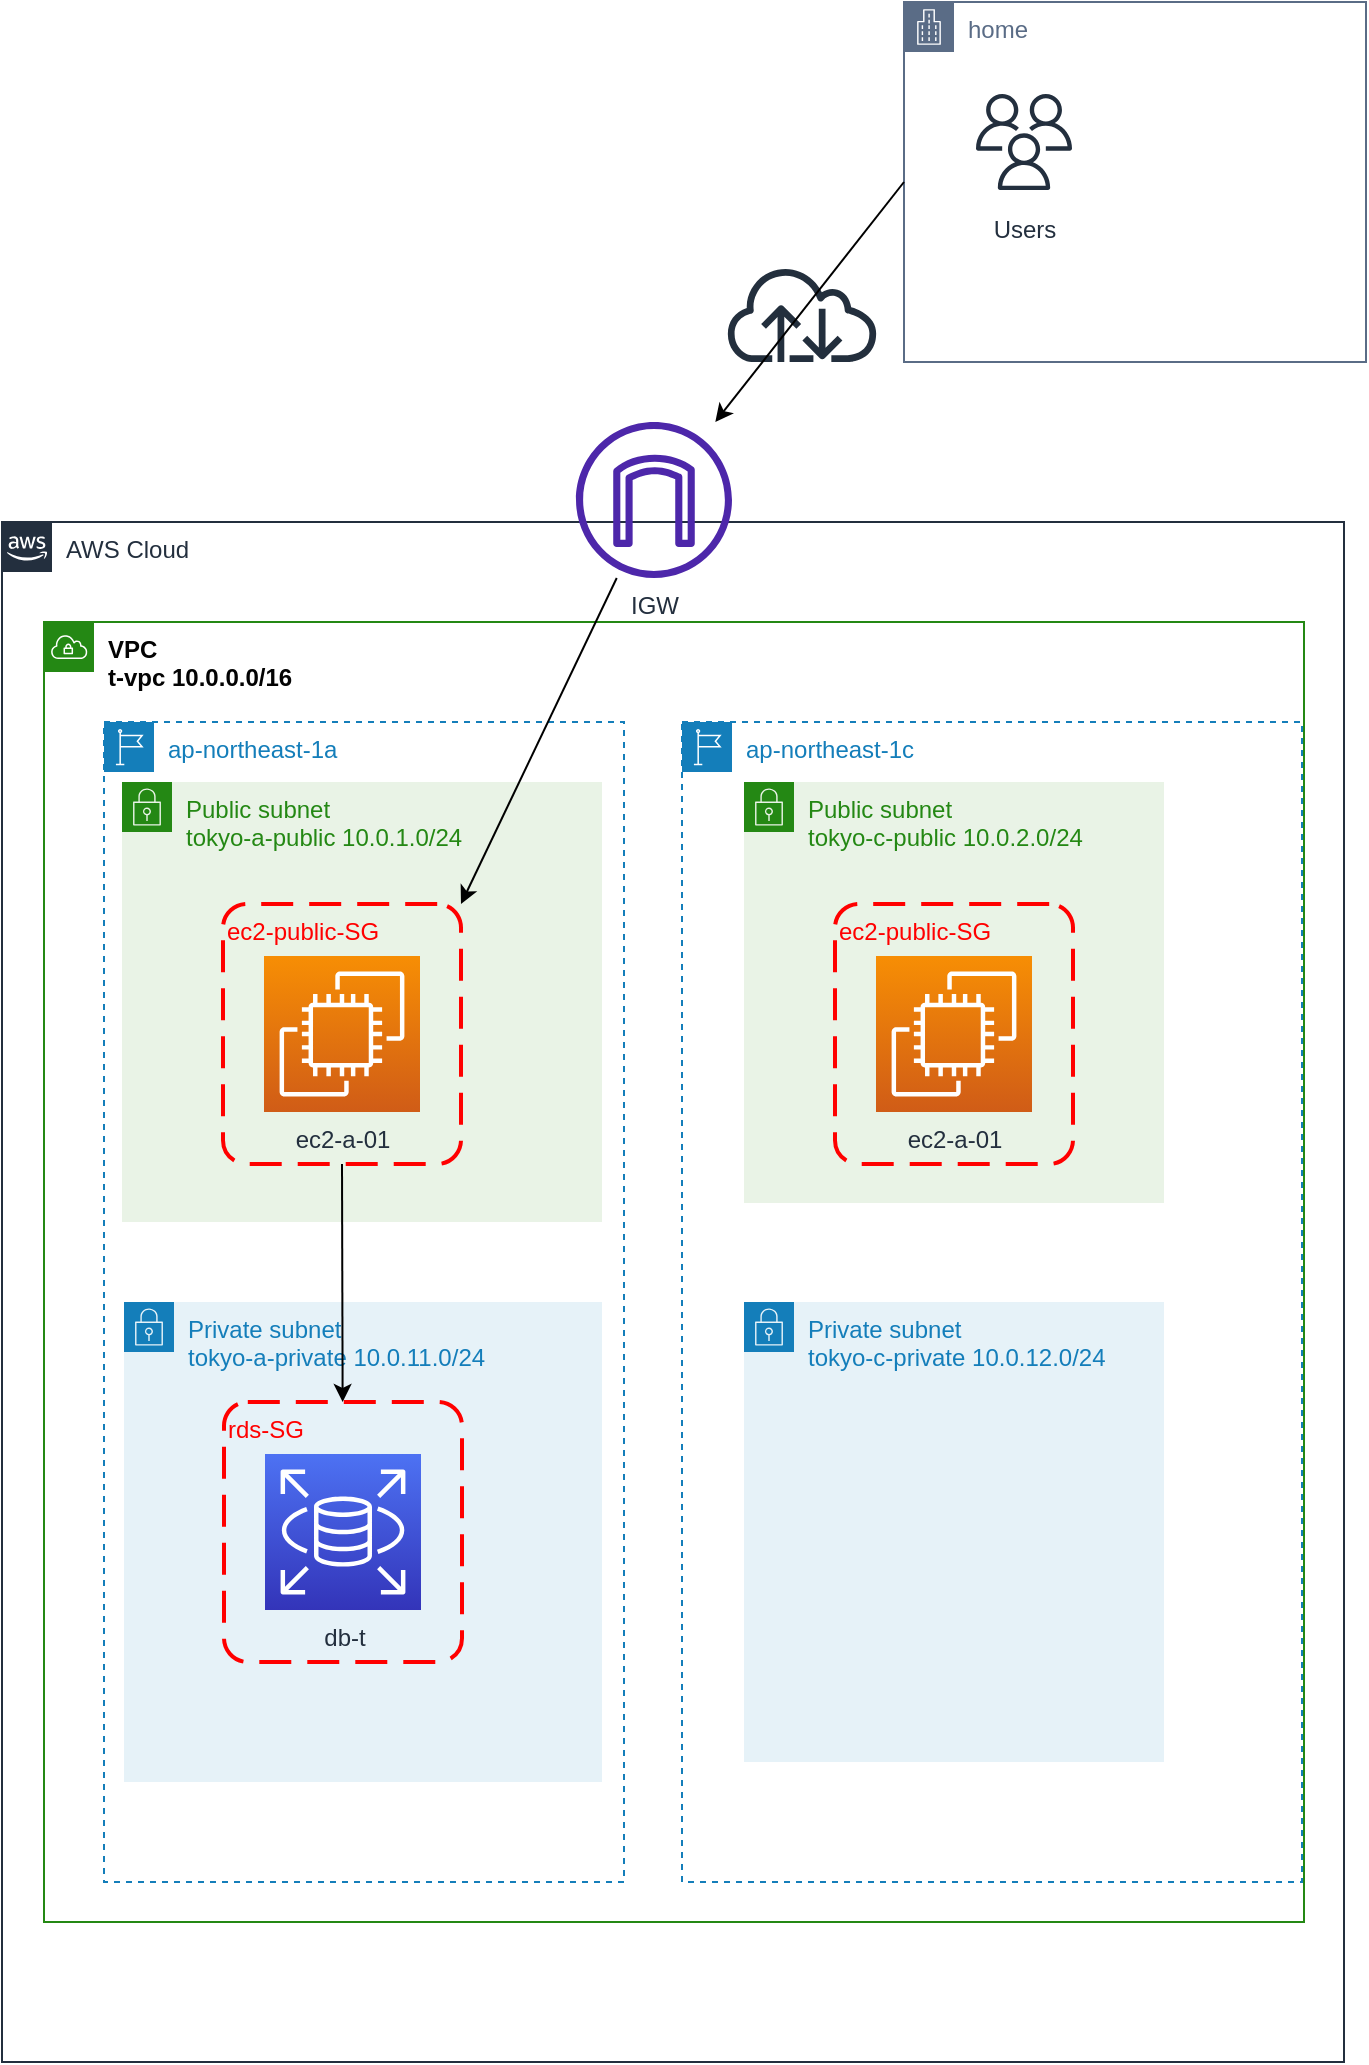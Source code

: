 <mxfile version="20.8.13" type="github">
  <diagram name="ページ1" id="SWU0llsy0J3MO5-SohQX">
    <mxGraphModel dx="917" dy="713" grid="1" gridSize="10" guides="1" tooltips="1" connect="1" arrows="1" fold="1" page="1" pageScale="1" pageWidth="827" pageHeight="1169" math="0" shadow="0">
      <root>
        <mxCell id="0" />
        <mxCell id="1" parent="0" />
        <mxCell id="sVDkX0rvyghIrPFgteqr-16" value="&lt;font color=&quot;#030303&quot;&gt;&lt;b&gt;VPC&lt;br&gt;t-vpc 10.0.0.0/16&lt;/b&gt;&lt;/font&gt;" style="points=[[0,0],[0.25,0],[0.5,0],[0.75,0],[1,0],[1,0.25],[1,0.5],[1,0.75],[1,1],[0.75,1],[0.5,1],[0.25,1],[0,1],[0,0.75],[0,0.5],[0,0.25]];outlineConnect=0;gradientColor=none;html=1;whiteSpace=wrap;fontSize=12;fontStyle=0;container=1;pointerEvents=0;collapsible=0;recursiveResize=0;shape=mxgraph.aws4.group;grIcon=mxgraph.aws4.group_vpc;strokeColor=#248814;fillColor=none;verticalAlign=top;align=left;spacingLeft=30;fontColor=#AAB7B8;dashed=0;movable=1;resizable=1;rotatable=1;deletable=1;editable=1;connectable=1;" parent="1" vertex="1">
          <mxGeometry x="70" y="320" width="630" height="650" as="geometry" />
        </mxCell>
        <mxCell id="sVDkX0rvyghIrPFgteqr-19" value="ap-northeast-1a" style="points=[[0,0],[0.25,0],[0.5,0],[0.75,0],[1,0],[1,0.25],[1,0.5],[1,0.75],[1,1],[0.75,1],[0.5,1],[0.25,1],[0,1],[0,0.75],[0,0.5],[0,0.25]];outlineConnect=0;gradientColor=none;html=1;whiteSpace=wrap;fontSize=12;fontStyle=0;container=1;pointerEvents=0;collapsible=0;recursiveResize=0;shape=mxgraph.aws4.group;grIcon=mxgraph.aws4.group_region;strokeColor=#147EBA;fillColor=none;verticalAlign=top;align=left;spacingLeft=30;fontColor=#147EBA;dashed=1;movable=1;resizable=1;rotatable=1;deletable=1;editable=1;connectable=1;" parent="1" vertex="1">
          <mxGeometry x="100" y="370" width="260" height="580" as="geometry" />
        </mxCell>
        <mxCell id="sVDkX0rvyghIrPFgteqr-20" value="AWS Cloud" style="points=[[0,0],[0.25,0],[0.5,0],[0.75,0],[1,0],[1,0.25],[1,0.5],[1,0.75],[1,1],[0.75,1],[0.5,1],[0.25,1],[0,1],[0,0.75],[0,0.5],[0,0.25]];outlineConnect=0;gradientColor=none;html=1;whiteSpace=wrap;fontSize=12;fontStyle=0;container=1;pointerEvents=0;collapsible=0;recursiveResize=0;shape=mxgraph.aws4.group;grIcon=mxgraph.aws4.group_aws_cloud_alt;strokeColor=#232F3E;fillColor=none;verticalAlign=top;align=left;spacingLeft=30;fontColor=#232F3E;dashed=0;movable=1;resizable=1;rotatable=1;deletable=1;editable=1;connectable=1;" parent="1" vertex="1">
          <mxGeometry x="49" y="270" width="671" height="770" as="geometry" />
        </mxCell>
        <mxCell id="cL78b62v-BaTqtbTXCUB-1" value="ap-northeast-1c" style="points=[[0,0],[0.25,0],[0.5,0],[0.75,0],[1,0],[1,0.25],[1,0.5],[1,0.75],[1,1],[0.75,1],[0.5,1],[0.25,1],[0,1],[0,0.75],[0,0.5],[0,0.25]];outlineConnect=0;gradientColor=none;html=1;whiteSpace=wrap;fontSize=12;fontStyle=0;container=1;pointerEvents=0;collapsible=0;recursiveResize=0;shape=mxgraph.aws4.group;grIcon=mxgraph.aws4.group_region;strokeColor=#147EBA;fillColor=none;verticalAlign=top;align=left;spacingLeft=30;fontColor=#147EBA;dashed=1;movable=1;resizable=1;rotatable=1;deletable=1;editable=1;connectable=1;" parent="sVDkX0rvyghIrPFgteqr-20" vertex="1">
          <mxGeometry x="340" y="100" width="310" height="580" as="geometry" />
        </mxCell>
        <mxCell id="cL78b62v-BaTqtbTXCUB-4" value="Public subnet&lt;br&gt;tokyo-c-public&amp;nbsp;10.0.2.0/24" style="points=[[0,0],[0.25,0],[0.5,0],[0.75,0],[1,0],[1,0.25],[1,0.5],[1,0.75],[1,1],[0.75,1],[0.5,1],[0.25,1],[0,1],[0,0.75],[0,0.5],[0,0.25]];outlineConnect=0;gradientColor=none;html=1;whiteSpace=wrap;fontSize=12;fontStyle=0;container=1;pointerEvents=0;collapsible=0;recursiveResize=0;shape=mxgraph.aws4.group;grIcon=mxgraph.aws4.group_security_group;grStroke=0;strokeColor=#248814;fillColor=#E9F3E6;verticalAlign=top;align=left;spacingLeft=30;fontColor=#248814;dashed=0;movable=1;resizable=1;rotatable=1;deletable=1;editable=1;connectable=1;" parent="cL78b62v-BaTqtbTXCUB-1" vertex="1">
          <mxGeometry x="31" y="30" width="210" height="210.5" as="geometry" />
        </mxCell>
        <mxCell id="cL78b62v-BaTqtbTXCUB-5" value="ec2-a-01" style="sketch=0;points=[[0,0,0],[0.25,0,0],[0.5,0,0],[0.75,0,0],[1,0,0],[0,1,0],[0.25,1,0],[0.5,1,0],[0.75,1,0],[1,1,0],[0,0.25,0],[0,0.5,0],[0,0.75,0],[1,0.25,0],[1,0.5,0],[1,0.75,0]];outlineConnect=0;fontColor=#232F3E;gradientColor=#F78E04;gradientDirection=north;fillColor=#D05C17;strokeColor=#ffffff;dashed=0;verticalLabelPosition=bottom;verticalAlign=top;align=center;html=1;fontSize=12;fontStyle=0;aspect=fixed;shape=mxgraph.aws4.resourceIcon;resIcon=mxgraph.aws4.ec2;movable=1;resizable=1;rotatable=1;deletable=1;editable=1;connectable=1;" parent="cL78b62v-BaTqtbTXCUB-4" vertex="1">
          <mxGeometry x="66" y="87" width="78" height="78" as="geometry" />
        </mxCell>
        <mxCell id="cL78b62v-BaTqtbTXCUB-13" value="ec2-public-SG" style="rounded=1;arcSize=10;dashed=1;strokeColor=#ff0000;fillColor=none;gradientColor=none;dashPattern=8 4;strokeWidth=2;fontColor=#FF0000;horizontal=1;verticalAlign=top;align=left;movable=1;resizable=1;rotatable=1;deletable=1;editable=1;connectable=1;flipH=1;" parent="cL78b62v-BaTqtbTXCUB-4" vertex="1">
          <mxGeometry x="45.5" y="61" width="119" height="130" as="geometry" />
        </mxCell>
        <mxCell id="cL78b62v-BaTqtbTXCUB-6" value="Private subnet&lt;br&gt;tokyo-c-private&amp;nbsp;10.0.12.0/24" style="points=[[0,0],[0.25,0],[0.5,0],[0.75,0],[1,0],[1,0.25],[1,0.5],[1,0.75],[1,1],[0.75,1],[0.5,1],[0.25,1],[0,1],[0,0.75],[0,0.5],[0,0.25]];outlineConnect=0;gradientColor=none;html=1;whiteSpace=wrap;fontSize=12;fontStyle=0;container=1;pointerEvents=0;collapsible=0;recursiveResize=0;shape=mxgraph.aws4.group;grIcon=mxgraph.aws4.group_security_group;grStroke=0;strokeColor=#147EBA;fillColor=#E6F2F8;verticalAlign=top;align=left;spacingLeft=30;fontColor=#147EBA;dashed=0;movable=1;resizable=1;rotatable=1;deletable=1;editable=1;connectable=1;" parent="cL78b62v-BaTqtbTXCUB-1" vertex="1">
          <mxGeometry x="31" y="290" width="210" height="230" as="geometry" />
        </mxCell>
        <mxCell id="sVDkX0rvyghIrPFgteqr-3" value="Private subnet&lt;br&gt;tokyo-a-private&amp;nbsp;10.0.11.0/24" style="points=[[0,0],[0.25,0],[0.5,0],[0.75,0],[1,0],[1,0.25],[1,0.5],[1,0.75],[1,1],[0.75,1],[0.5,1],[0.25,1],[0,1],[0,0.75],[0,0.5],[0,0.25]];outlineConnect=0;gradientColor=none;html=1;whiteSpace=wrap;fontSize=12;fontStyle=0;container=1;pointerEvents=0;collapsible=0;recursiveResize=0;shape=mxgraph.aws4.group;grIcon=mxgraph.aws4.group_security_group;grStroke=0;strokeColor=#147EBA;fillColor=#E6F2F8;verticalAlign=top;align=left;spacingLeft=30;fontColor=#147EBA;dashed=0;movable=1;resizable=1;rotatable=1;deletable=1;editable=1;connectable=1;" parent="sVDkX0rvyghIrPFgteqr-20" vertex="1">
          <mxGeometry x="61" y="390" width="239" height="240" as="geometry" />
        </mxCell>
        <mxCell id="sVDkX0rvyghIrPFgteqr-7" value="db-t" style="sketch=0;points=[[0,0,0],[0.25,0,0],[0.5,0,0],[0.75,0,0],[1,0,0],[0,1,0],[0.25,1,0],[0.5,1,0],[0.75,1,0],[1,1,0],[0,0.25,0],[0,0.5,0],[0,0.75,0],[1,0.25,0],[1,0.5,0],[1,0.75,0]];outlineConnect=0;fontColor=#232F3E;gradientColor=#4D72F3;gradientDirection=north;fillColor=#3334B9;strokeColor=#ffffff;dashed=0;verticalLabelPosition=bottom;verticalAlign=top;align=center;html=1;fontSize=12;fontStyle=0;aspect=fixed;shape=mxgraph.aws4.resourceIcon;resIcon=mxgraph.aws4.rds;movable=1;resizable=1;rotatable=1;deletable=1;editable=1;connectable=1;" parent="sVDkX0rvyghIrPFgteqr-3" vertex="1">
          <mxGeometry x="70.5" y="76" width="78" height="78" as="geometry" />
        </mxCell>
        <mxCell id="cL78b62v-BaTqtbTXCUB-12" value="rds-SG" style="rounded=1;arcSize=10;dashed=1;strokeColor=#ff0000;fillColor=none;gradientColor=none;dashPattern=8 4;strokeWidth=2;fontColor=#FF0000;horizontal=1;verticalAlign=top;align=left;movable=1;resizable=1;rotatable=1;deletable=1;editable=1;connectable=1;" parent="sVDkX0rvyghIrPFgteqr-3" vertex="1">
          <mxGeometry x="50" y="50" width="119" height="130" as="geometry" />
        </mxCell>
        <mxCell id="sVDkX0rvyghIrPFgteqr-5" value="Public subnet&amp;nbsp;&lt;br&gt;tokyo-a-public&amp;nbsp;10.0.1.0/24" style="points=[[0,0],[0.25,0],[0.5,0],[0.75,0],[1,0],[1,0.25],[1,0.5],[1,0.75],[1,1],[0.75,1],[0.5,1],[0.25,1],[0,1],[0,0.75],[0,0.5],[0,0.25]];outlineConnect=0;gradientColor=none;html=1;whiteSpace=wrap;fontSize=12;fontStyle=0;container=1;pointerEvents=0;collapsible=0;recursiveResize=0;shape=mxgraph.aws4.group;grIcon=mxgraph.aws4.group_security_group;grStroke=0;strokeColor=#248814;fillColor=#E9F3E6;verticalAlign=top;align=left;spacingLeft=30;fontColor=#248814;dashed=0;movable=1;resizable=1;rotatable=1;deletable=1;editable=1;connectable=1;" parent="sVDkX0rvyghIrPFgteqr-20" vertex="1">
          <mxGeometry x="60" y="130" width="240" height="220" as="geometry" />
        </mxCell>
        <mxCell id="sVDkX0rvyghIrPFgteqr-6" value="ec2-a-01" style="sketch=0;points=[[0,0,0],[0.25,0,0],[0.5,0,0],[0.75,0,0],[1,0,0],[0,1,0],[0.25,1,0],[0.5,1,0],[0.75,1,0],[1,1,0],[0,0.25,0],[0,0.5,0],[0,0.75,0],[1,0.25,0],[1,0.5,0],[1,0.75,0]];outlineConnect=0;fontColor=#232F3E;gradientColor=#F78E04;gradientDirection=north;fillColor=#D05C17;strokeColor=#ffffff;dashed=0;verticalLabelPosition=bottom;verticalAlign=top;align=center;html=1;fontSize=12;fontStyle=0;aspect=fixed;shape=mxgraph.aws4.resourceIcon;resIcon=mxgraph.aws4.ec2;movable=1;resizable=1;rotatable=1;deletable=1;editable=1;connectable=1;" parent="sVDkX0rvyghIrPFgteqr-5" vertex="1">
          <mxGeometry x="71" y="87" width="78" height="78" as="geometry" />
        </mxCell>
        <mxCell id="cL78b62v-BaTqtbTXCUB-14" value="ec2-public-SG" style="rounded=1;arcSize=10;dashed=1;strokeColor=#ff0000;fillColor=none;gradientColor=none;dashPattern=8 4;strokeWidth=2;fontColor=#FF0000;horizontal=1;verticalAlign=top;align=left;movable=1;resizable=1;rotatable=1;deletable=1;editable=1;connectable=1;flipH=1;" parent="sVDkX0rvyghIrPFgteqr-5" vertex="1">
          <mxGeometry x="50.5" y="61" width="119" height="130" as="geometry" />
        </mxCell>
        <mxCell id="sVDkX0rvyghIrPFgteqr-18" value="IGW" style="sketch=0;outlineConnect=0;fontColor=#232F3E;gradientColor=none;fillColor=#4D27AA;strokeColor=none;dashed=0;verticalLabelPosition=bottom;verticalAlign=top;align=center;html=1;fontSize=12;fontStyle=0;aspect=fixed;pointerEvents=1;shape=mxgraph.aws4.internet_gateway;movable=1;resizable=1;rotatable=1;deletable=1;editable=1;connectable=1;" parent="sVDkX0rvyghIrPFgteqr-20" vertex="1">
          <mxGeometry x="287" y="-50" width="78" height="78" as="geometry" />
        </mxCell>
        <mxCell id="cL78b62v-BaTqtbTXCUB-18" value="" style="endArrow=classic;html=1;rounded=0;fontColor=#FF0000;movable=1;resizable=1;rotatable=1;deletable=1;editable=1;connectable=1;entryX=1;entryY=0;entryDx=0;entryDy=0;" parent="sVDkX0rvyghIrPFgteqr-20" source="sVDkX0rvyghIrPFgteqr-18" target="cL78b62v-BaTqtbTXCUB-14" edge="1">
          <mxGeometry width="50" height="50" relative="1" as="geometry">
            <mxPoint x="331" y="150" as="sourcePoint" />
            <mxPoint x="381" y="100" as="targetPoint" />
          </mxGeometry>
        </mxCell>
        <mxCell id="cL78b62v-BaTqtbTXCUB-36" value="" style="endArrow=classic;html=1;rounded=0;fontColor=#FF0000;movable=1;resizable=1;rotatable=1;deletable=1;editable=1;connectable=1;exitX=0.5;exitY=1;exitDx=0;exitDy=0;" parent="sVDkX0rvyghIrPFgteqr-20" source="cL78b62v-BaTqtbTXCUB-14" target="cL78b62v-BaTqtbTXCUB-12" edge="1">
          <mxGeometry width="50" height="50" relative="1" as="geometry">
            <mxPoint x="317.369" y="37.999" as="sourcePoint" />
            <mxPoint x="239.5" y="201" as="targetPoint" />
          </mxGeometry>
        </mxCell>
        <mxCell id="cL78b62v-BaTqtbTXCUB-15" value="home" style="points=[[0,0],[0.25,0],[0.5,0],[0.75,0],[1,0],[1,0.25],[1,0.5],[1,0.75],[1,1],[0.75,1],[0.5,1],[0.25,1],[0,1],[0,0.75],[0,0.5],[0,0.25]];outlineConnect=0;gradientColor=none;html=1;whiteSpace=wrap;fontSize=12;fontStyle=0;container=1;pointerEvents=0;collapsible=0;recursiveResize=0;shape=mxgraph.aws4.group;grIcon=mxgraph.aws4.group_corporate_data_center;strokeColor=#5A6C86;fillColor=none;verticalAlign=top;align=left;spacingLeft=30;fontColor=#5A6C86;dashed=0;movable=1;resizable=1;rotatable=1;deletable=1;editable=1;connectable=1;" parent="1" vertex="1">
          <mxGeometry x="500" y="10" width="231" height="180" as="geometry" />
        </mxCell>
        <mxCell id="cL78b62v-BaTqtbTXCUB-11" value="Users" style="sketch=0;outlineConnect=0;fontColor=#232F3E;gradientColor=none;strokeColor=#232F3E;fillColor=#ffffff;dashed=0;verticalLabelPosition=bottom;verticalAlign=top;align=center;html=1;fontSize=12;fontStyle=0;aspect=fixed;shape=mxgraph.aws4.resourceIcon;resIcon=mxgraph.aws4.users;movable=1;resizable=1;rotatable=1;deletable=1;editable=1;connectable=1;" parent="cL78b62v-BaTqtbTXCUB-15" vertex="1">
          <mxGeometry x="30" y="40" width="60" height="60" as="geometry" />
        </mxCell>
        <mxCell id="cL78b62v-BaTqtbTXCUB-16" value="" style="sketch=0;outlineConnect=0;fontColor=#232F3E;gradientColor=none;fillColor=#232F3D;strokeColor=none;dashed=0;verticalLabelPosition=bottom;verticalAlign=top;align=center;html=1;fontSize=12;fontStyle=0;aspect=fixed;pointerEvents=1;shape=mxgraph.aws4.internet;movable=1;resizable=1;rotatable=1;deletable=1;editable=1;connectable=1;" parent="1" vertex="1">
          <mxGeometry x="410" y="142" width="78" height="48" as="geometry" />
        </mxCell>
        <mxCell id="cL78b62v-BaTqtbTXCUB-17" value="" style="endArrow=classic;html=1;rounded=0;fontColor=#FF0000;exitX=0;exitY=0.5;exitDx=0;exitDy=0;movable=1;resizable=1;rotatable=1;deletable=1;editable=1;connectable=1;" parent="1" source="cL78b62v-BaTqtbTXCUB-15" target="sVDkX0rvyghIrPFgteqr-18" edge="1">
          <mxGeometry width="50" height="50" relative="1" as="geometry">
            <mxPoint x="440" y="80" as="sourcePoint" />
            <mxPoint x="410" y="220" as="targetPoint" />
          </mxGeometry>
        </mxCell>
      </root>
    </mxGraphModel>
  </diagram>
</mxfile>
